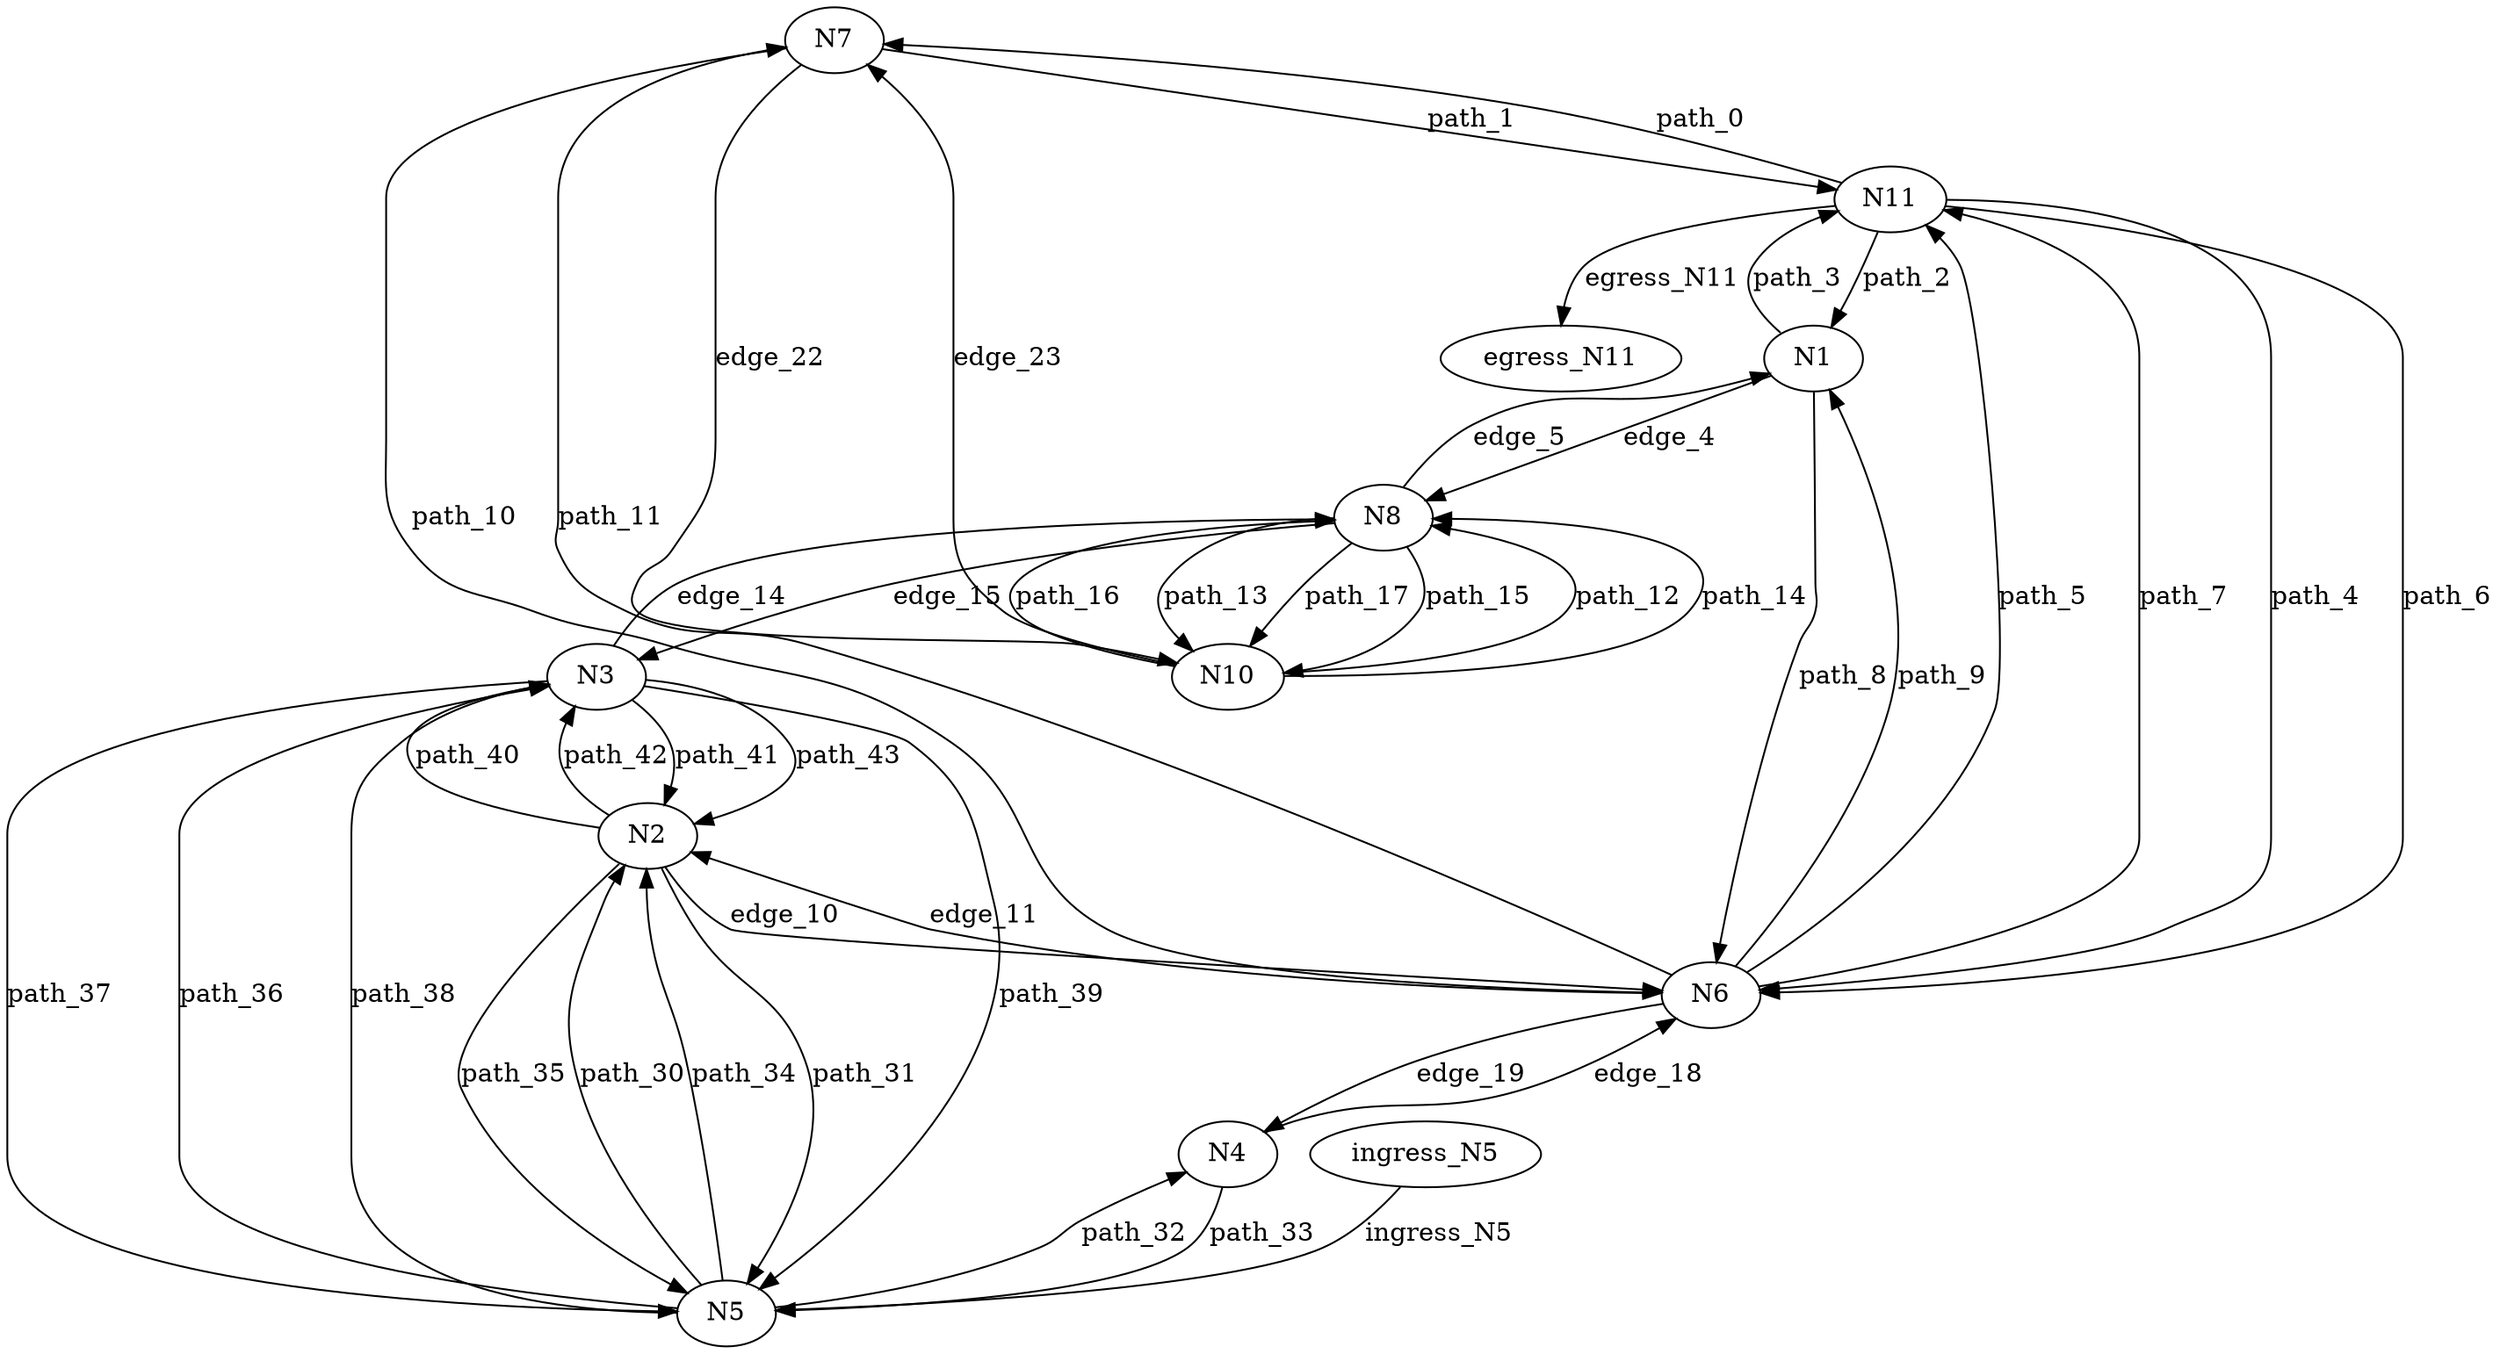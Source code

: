 digraph  {
N7;
N11;
N1;
N6;
egress_N11;
N10;
N8;
N5;
N2;
N3;
N4;
ingress_N5;
N7 -> N11  [key=0, label=path_1];
N7 -> N6  [key=0, label=path_10];
N7 -> N10  [key=0, label=edge_22];
N11 -> N7  [key=0, label=path_0];
N11 -> N1  [key=0, label=path_2];
N11 -> N6  [key=0, label=path_4];
N11 -> N6  [key=1, label=path_6];
N11 -> egress_N11  [key=0, label=egress_N11];
N1 -> N11  [key=0, label=path_3];
N1 -> N6  [key=0, label=path_8];
N1 -> N8  [key=0, label=edge_4];
N6 -> N7  [key=0, label=path_11];
N6 -> N11  [key=0, label=path_5];
N6 -> N11  [key=1, label=path_7];
N6 -> N1  [key=0, label=path_9];
N6 -> N2  [key=0, label=edge_11];
N6 -> N4  [key=0, label=edge_19];
N10 -> N8  [key=0, label=path_12];
N10 -> N8  [key=1, label=path_14];
N10 -> N8  [key=2, label=path_16];
N10 -> N7  [key=0, label=edge_23];
N8 -> N10  [key=0, label=path_13];
N8 -> N10  [key=1, label=path_15];
N8 -> N10  [key=2, label=path_17];
N8 -> N3  [key=0, label=edge_15];
N8 -> N1  [key=0, label=edge_5];
N5 -> N2  [key=0, label=path_30];
N5 -> N2  [key=1, label=path_34];
N5 -> N4  [key=0, label=path_32];
N5 -> N3  [key=0, label=path_36];
N5 -> N3  [key=1, label=path_38];
N2 -> N5  [key=0, label=path_31];
N2 -> N5  [key=1, label=path_35];
N2 -> N3  [key=0, label=path_40];
N2 -> N3  [key=1, label=path_42];
N2 -> N6  [key=0, label=edge_10];
N3 -> N5  [key=0, label=path_37];
N3 -> N5  [key=1, label=path_39];
N3 -> N2  [key=0, label=path_41];
N3 -> N2  [key=1, label=path_43];
N3 -> N8  [key=0, label=edge_14];
N4 -> N5  [key=0, label=path_33];
N4 -> N6  [key=0, label=edge_18];
ingress_N5 -> N5  [key=0, label=ingress_N5];
}
